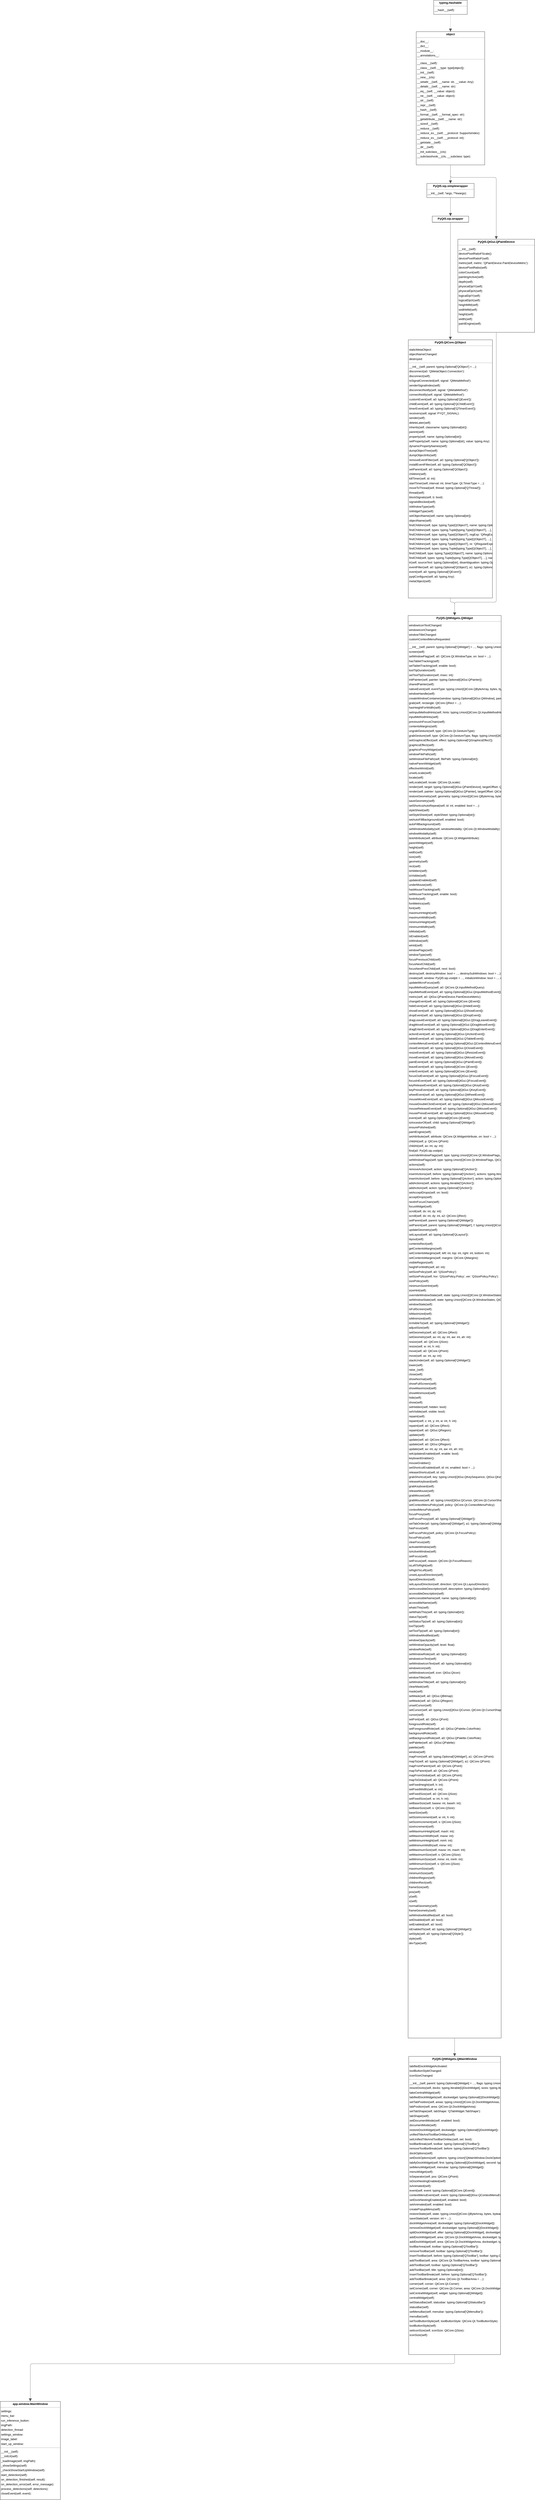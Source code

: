 <mxGraphModel dx="0" dy="0" grid="1" gridSize="10" guides="1" tooltips="1" connect="1" arrows="1" fold="1" page="0" pageScale="1" background="none" math="0" shadow="0">
  <root>
    <mxCell id="0" />
    <mxCell id="1" parent="0" />
    <mxCell id="node3" parent="1" vertex="1" value="&lt;p style=&quot;margin:0px;margin-top:4px;text-align:center;&quot;&gt;&lt;b&gt;PyQt5.QtCore.QObject&lt;/b&gt;&lt;/p&gt;&lt;hr size=&quot;1&quot;/&gt;&lt;p style=&quot;margin:0 0 0 4px;line-height:1.6;&quot;&gt; staticMetaObject: &lt;br/&gt; objectNameChanged: &lt;br/&gt; destroyed: &lt;/p&gt;&lt;hr size=&quot;1&quot;/&gt;&lt;p style=&quot;margin:0 0 0 4px;line-height:1.6;&quot;&gt; __init__(self, parent: typing.Optional[&amp;#39;QObject&amp;#39;] = ...): &lt;br/&gt; disconnect(a0: &amp;#39;QMetaObject.Connection&amp;#39;): &lt;br/&gt; disconnect(self): &lt;br/&gt; isSignalConnected(self, signal: &amp;#39;QMetaMethod&amp;#39;): &lt;br/&gt; senderSignalIndex(self): &lt;br/&gt; disconnectNotify(self, signal: &amp;#39;QMetaMethod&amp;#39;): &lt;br/&gt; connectNotify(self, signal: &amp;#39;QMetaMethod&amp;#39;): &lt;br/&gt; customEvent(self, a0: typing.Optional[&amp;#39;QEvent&amp;#39;]): &lt;br/&gt; childEvent(self, a0: typing.Optional[&amp;#39;QChildEvent&amp;#39;]): &lt;br/&gt; timerEvent(self, a0: typing.Optional[&amp;#39;QTimerEvent&amp;#39;]): &lt;br/&gt; receivers(self, signal: PYQT_SIGNAL): &lt;br/&gt; sender(self): &lt;br/&gt; deleteLater(self): &lt;br/&gt; inherits(self, classname: typing.Optional[str]): &lt;br/&gt; parent(self): &lt;br/&gt; property(self, name: typing.Optional[str]): &lt;br/&gt; setProperty(self, name: typing.Optional[str], value: typing.Any): &lt;br/&gt; dynamicPropertyNames(self): &lt;br/&gt; dumpObjectTree(self): &lt;br/&gt; dumpObjectInfo(self): &lt;br/&gt; removeEventFilter(self, a0: typing.Optional[&amp;#39;QObject&amp;#39;]): &lt;br/&gt; installEventFilter(self, a0: typing.Optional[&amp;#39;QObject&amp;#39;]): &lt;br/&gt; setParent(self, a0: typing.Optional[&amp;#39;QObject&amp;#39;]): &lt;br/&gt; children(self): &lt;br/&gt; killTimer(self, id: int): &lt;br/&gt; startTimer(self, interval: int, timerType: Qt.TimerType = ...): &lt;br/&gt; moveToThread(self, thread: typing.Optional[&amp;#39;QThread&amp;#39;]): &lt;br/&gt; thread(self): &lt;br/&gt; blockSignals(self, b: bool): &lt;br/&gt; signalsBlocked(self): &lt;br/&gt; isWindowType(self): &lt;br/&gt; isWidgetType(self): &lt;br/&gt; setObjectName(self, name: typing.Optional[str]): &lt;br/&gt; objectName(self): &lt;br/&gt; findChildren(self, type: typing.Type[QObjectT], name: typing.Optional[str] = ..., options: typing.Union[Qt.FindChildOptions, Qt.FindChildOption] = ...): &lt;br/&gt; findChildren(self, types: typing.Tuple[typing.Type[QObjectT], ...], name: typing.Optional[str] = ..., options: typing.Union[Qt.FindChildOptions, Qt.FindChildOption] = ...): &lt;br/&gt; findChildren(self, type: typing.Type[QObjectT], regExp: &amp;#39;QRegExp&amp;#39;, options: typing.Union[Qt.FindChildOptions, Qt.FindChildOption] = ...): &lt;br/&gt; findChildren(self, types: typing.Tuple[typing.Type[QObjectT], ...], regExp: &amp;#39;QRegExp&amp;#39;, options: typing.Union[Qt.FindChildOptions, Qt.FindChildOption] = ...): &lt;br/&gt; findChildren(self, type: typing.Type[QObjectT], re: &amp;#39;QRegularExpression&amp;#39;, options: typing.Union[Qt.FindChildOptions, Qt.FindChildOption] = ...): &lt;br/&gt; findChildren(self, types: typing.Tuple[typing.Type[QObjectT], ...], re: &amp;#39;QRegularExpression&amp;#39;, options: typing.Union[Qt.FindChildOptions, Qt.FindChildOption] = ...): &lt;br/&gt; findChild(self, type: typing.Type[QObjectT], name: typing.Optional[str] = ..., options: typing.Union[Qt.FindChildOptions, Qt.FindChildOption] = ...): &lt;br/&gt; findChild(self, types: typing.Tuple[typing.Type[QObjectT], ...], name: typing.Optional[str] = ..., options: typing.Union[Qt.FindChildOptions, Qt.FindChildOption] = ...): &lt;br/&gt; tr(self, sourceText: typing.Optional[str], disambiguation: typing.Optional[str] = ..., n: int = ...): &lt;br/&gt; eventFilter(self, a0: typing.Optional[&amp;#39;QObject&amp;#39;], a1: typing.Optional[&amp;#39;QEvent&amp;#39;]): &lt;br/&gt; event(self, a0: typing.Optional[&amp;#39;QEvent&amp;#39;]): &lt;br/&gt; pyqtConfigure(self, a0: typing.Any): &lt;br/&gt; metaObject(self): &lt;/p&gt;" style="verticalAlign=top;align=left;overflow=fill;fontSize=14;fontFamily=Helvetica;html=1;rounded=0;shadow=0;comic=0;labelBackgroundColor=none;strokeWidth=1;">
      <mxGeometry x="-139" y="1618" width="404" height="1240" as="geometry" />
    </mxCell>
    <mxCell id="node1" parent="1" vertex="1" value="&lt;p style=&quot;margin:0px;margin-top:4px;text-align:center;&quot;&gt;&lt;b&gt;PyQt5.QtGui.QPaintDevice&lt;/b&gt;&lt;/p&gt;&lt;hr size=&quot;1&quot;/&gt;&lt;p style=&quot;margin:0 0 0 4px;line-height:1.6;&quot;&gt; __init__(self): &lt;br/&gt; devicePixelRatioFScale(): &lt;br/&gt; devicePixelRatioF(self): &lt;br/&gt; metric(self, metric: &amp;#39;QPaintDevice.PaintDeviceMetric&amp;#39;): &lt;br/&gt; devicePixelRatio(self): &lt;br/&gt; colorCount(self): &lt;br/&gt; paintingActive(self): &lt;br/&gt; depth(self): &lt;br/&gt; physicalDpiY(self): &lt;br/&gt; physicalDpiX(self): &lt;br/&gt; logicalDpiY(self): &lt;br/&gt; logicalDpiX(self): &lt;br/&gt; heightMM(self): &lt;br/&gt; widthMM(self): &lt;br/&gt; height(self): &lt;br/&gt; width(self): &lt;br/&gt; paintEngine(self): &lt;/p&gt;" style="verticalAlign=top;align=left;overflow=fill;fontSize=14;fontFamily=Helvetica;html=1;rounded=0;shadow=0;comic=0;labelBackgroundColor=none;strokeWidth=1;">
      <mxGeometry x="99" y="1135" width="369" height="447" as="geometry" />
    </mxCell>
    <mxCell id="node7" parent="1" vertex="1" value="&lt;p style=&quot;margin:0px;margin-top:4px;text-align:center;&quot;&gt;&lt;b&gt;PyQt5.QtWidgets.QMainWindow&lt;/b&gt;&lt;/p&gt;&lt;hr size=&quot;1&quot;/&gt;&lt;p style=&quot;margin:0 0 0 4px;line-height:1.6;&quot;&gt; tabifiedDockWidgetActivated: &lt;br/&gt; toolButtonStyleChanged: &lt;br/&gt; iconSizeChanged: &lt;/p&gt;&lt;hr size=&quot;1&quot;/&gt;&lt;p style=&quot;margin:0 0 0 4px;line-height:1.6;&quot;&gt; __init__(self, parent: typing.Optional[QWidget] = ..., flags: typing.Union[QtCore.Qt.WindowFlags, QtCore.Qt.WindowType] = ...): &lt;br/&gt; resizeDocks(self, docks: typing.Iterable[QDockWidget], sizes: typing.Iterable[int], orientation: QtCore.Qt.Orientation): &lt;br/&gt; takeCentralWidget(self): &lt;br/&gt; tabifiedDockWidgets(self, dockwidget: typing.Optional[QDockWidget]): &lt;br/&gt; setTabPosition(self, areas: typing.Union[QtCore.Qt.DockWidgetAreas, QtCore.Qt.DockWidgetArea], tabPosition: &amp;#39;QTabWidget.TabPosition&amp;#39;): &lt;br/&gt; tabPosition(self, area: QtCore.Qt.DockWidgetArea): &lt;br/&gt; setTabShape(self, tabShape: &amp;#39;QTabWidget.TabShape&amp;#39;): &lt;br/&gt; tabShape(self): &lt;br/&gt; setDocumentMode(self, enabled: bool): &lt;br/&gt; documentMode(self): &lt;br/&gt; restoreDockWidget(self, dockwidget: typing.Optional[QDockWidget]): &lt;br/&gt; unifiedTitleAndToolBarOnMac(self): &lt;br/&gt; setUnifiedTitleAndToolBarOnMac(self, set: bool): &lt;br/&gt; toolBarBreak(self, toolbar: typing.Optional[&amp;#39;QToolBar&amp;#39;]): &lt;br/&gt; removeToolBarBreak(self, before: typing.Optional[&amp;#39;QToolBar&amp;#39;]): &lt;br/&gt; dockOptions(self): &lt;br/&gt; setDockOptions(self, options: typing.Union[&amp;#39;QMainWindow.DockOptions&amp;#39;, &amp;#39;QMainWindow.DockOption&amp;#39;]): &lt;br/&gt; tabifyDockWidget(self, first: typing.Optional[QDockWidget], second: typing.Optional[QDockWidget]): &lt;br/&gt; setMenuWidget(self, menubar: typing.Optional[QWidget]): &lt;br/&gt; menuWidget(self): &lt;br/&gt; isSeparator(self, pos: QtCore.QPoint): &lt;br/&gt; isDockNestingEnabled(self): &lt;br/&gt; isAnimated(self): &lt;br/&gt; event(self, event: typing.Optional[QtCore.QEvent]): &lt;br/&gt; contextMenuEvent(self, event: typing.Optional[QtGui.QContextMenuEvent]): &lt;br/&gt; setDockNestingEnabled(self, enabled: bool): &lt;br/&gt; setAnimated(self, enabled: bool): &lt;br/&gt; createPopupMenu(self): &lt;br/&gt; restoreState(self, state: typing.Union[QtCore.QByteArray, bytes, bytearray], version: int = ...): &lt;br/&gt; saveState(self, version: int = ...): &lt;br/&gt; dockWidgetArea(self, dockwidget: typing.Optional[QDockWidget]): &lt;br/&gt; removeDockWidget(self, dockwidget: typing.Optional[QDockWidget]): &lt;br/&gt; splitDockWidget(self, after: typing.Optional[QDockWidget], dockwidget: typing.Optional[QDockWidget], orientation: QtCore.Qt.Orientation): &lt;br/&gt; addDockWidget(self, area: QtCore.Qt.DockWidgetArea, dockwidget: typing.Optional[QDockWidget]): &lt;br/&gt; addDockWidget(self, area: QtCore.Qt.DockWidgetArea, dockwidget: typing.Optional[QDockWidget], orientation: QtCore.Qt.Orientation): &lt;br/&gt; toolBarArea(self, toolbar: typing.Optional[&amp;#39;QToolBar&amp;#39;]): &lt;br/&gt; removeToolBar(self, toolbar: typing.Optional[&amp;#39;QToolBar&amp;#39;]): &lt;br/&gt; insertToolBar(self, before: typing.Optional[&amp;#39;QToolBar&amp;#39;], toolbar: typing.Optional[&amp;#39;QToolBar&amp;#39;]): &lt;br/&gt; addToolBar(self, area: QtCore.Qt.ToolBarArea, toolbar: typing.Optional[&amp;#39;QToolBar&amp;#39;]): &lt;br/&gt; addToolBar(self, toolbar: typing.Optional[&amp;#39;QToolBar&amp;#39;]): &lt;br/&gt; addToolBar(self, title: typing.Optional[str]): &lt;br/&gt; insertToolBarBreak(self, before: typing.Optional[&amp;#39;QToolBar&amp;#39;]): &lt;br/&gt; addToolBarBreak(self, area: QtCore.Qt.ToolBarArea = ...): &lt;br/&gt; corner(self, corner: QtCore.Qt.Corner): &lt;br/&gt; setCorner(self, corner: QtCore.Qt.Corner, area: QtCore.Qt.DockWidgetArea): &lt;br/&gt; setCentralWidget(self, widget: typing.Optional[QWidget]): &lt;br/&gt; centralWidget(self): &lt;br/&gt; setStatusBar(self, statusbar: typing.Optional[&amp;#39;QStatusBar&amp;#39;]): &lt;br/&gt; statusBar(self): &lt;br/&gt; setMenuBar(self, menubar: typing.Optional[&amp;#39;QMenuBar&amp;#39;]): &lt;br/&gt; menuBar(self): &lt;br/&gt; setToolButtonStyle(self, toolButtonStyle: QtCore.Qt.ToolButtonStyle): &lt;br/&gt; toolButtonStyle(self): &lt;br/&gt; setIconSize(self, iconSize: QtCore.QSize): &lt;br/&gt; iconSize(self): &lt;/p&gt;" style="verticalAlign=top;align=left;overflow=fill;fontSize=14;fontFamily=Helvetica;html=1;rounded=0;shadow=0;comic=0;labelBackgroundColor=none;strokeWidth=1;">
      <mxGeometry x="-137" y="9862" width="441" height="1432" as="geometry" />
    </mxCell>
    <mxCell id="node0" parent="1" vertex="1" value="&lt;p style=&quot;margin:0px;margin-top:4px;text-align:center;&quot;&gt;&lt;b&gt;PyQt5.QtWidgets.QWidget&lt;/b&gt;&lt;/p&gt;&lt;hr size=&quot;1&quot;/&gt;&lt;p style=&quot;margin:0 0 0 4px;line-height:1.6;&quot;&gt; windowIconTextChanged: &lt;br/&gt; windowIconChanged: &lt;br/&gt; windowTitleChanged: &lt;br/&gt; customContextMenuRequested: &lt;/p&gt;&lt;hr size=&quot;1&quot;/&gt;&lt;p style=&quot;margin:0 0 0 4px;line-height:1.6;&quot;&gt; __init__(self, parent: typing.Optional[&amp;#39;QWidget&amp;#39;] = ..., flags: typing.Union[QtCore.Qt.WindowFlags, QtCore.Qt.WindowType] = ...): &lt;br/&gt; screen(self): &lt;br/&gt; setWindowFlag(self, a0: QtCore.Qt.WindowType, on: bool = ...): &lt;br/&gt; hasTabletTracking(self): &lt;br/&gt; setTabletTracking(self, enable: bool): &lt;br/&gt; toolTipDuration(self): &lt;br/&gt; setToolTipDuration(self, msec: int): &lt;br/&gt; initPainter(self, painter: typing.Optional[QtGui.QPainter]): &lt;br/&gt; sharedPainter(self): &lt;br/&gt; nativeEvent(self, eventType: typing.Union[QtCore.QByteArray, bytes, bytearray], message: typing.Optional[PyQt5.sip.voidptr]): &lt;br/&gt; windowHandle(self): &lt;br/&gt; createWindowContainer(window: typing.Optional[QtGui.QWindow], parent: typing.Optional[&amp;#39;QWidget&amp;#39;] = ..., flags: typing.Union[QtCore.Qt.WindowFlags, QtCore.Qt.WindowType] = ...): &lt;br/&gt; grab(self, rectangle: QtCore.QRect = ...): &lt;br/&gt; hasHeightForWidth(self): &lt;br/&gt; setInputMethodHints(self, hints: typing.Union[QtCore.Qt.InputMethodHints, QtCore.Qt.InputMethodHint]): &lt;br/&gt; inputMethodHints(self): &lt;br/&gt; previousInFocusChain(self): &lt;br/&gt; contentsMargins(self): &lt;br/&gt; ungrabGesture(self, type: QtCore.Qt.GestureType): &lt;br/&gt; grabGesture(self, type: QtCore.Qt.GestureType, flags: typing.Union[QtCore.Qt.GestureFlags, QtCore.Qt.GestureFlag] = ...): &lt;br/&gt; setGraphicsEffect(self, effect: typing.Optional[&amp;#39;QGraphicsEffect&amp;#39;]): &lt;br/&gt; graphicsEffect(self): &lt;br/&gt; graphicsProxyWidget(self): &lt;br/&gt; windowFilePath(self): &lt;br/&gt; setWindowFilePath(self, filePath: typing.Optional[str]): &lt;br/&gt; nativeParentWidget(self): &lt;br/&gt; effectiveWinId(self): &lt;br/&gt; unsetLocale(self): &lt;br/&gt; locale(self): &lt;br/&gt; setLocale(self, locale: QtCore.QLocale): &lt;br/&gt; render(self, target: typing.Optional[QtGui.QPaintDevice], targetOffset: QtCore.QPoint = ..., sourceRegion: QtGui.QRegion = ..., flags: typing.Union[&amp;#39;QWidget.RenderFlags&amp;#39;, &amp;#39;QWidget.RenderFlag&amp;#39;] = ...): &lt;br/&gt; render(self, painter: typing.Optional[QtGui.QPainter], targetOffset: QtCore.QPoint = ..., sourceRegion: QtGui.QRegion = ..., flags: typing.Union[&amp;#39;QWidget.RenderFlags&amp;#39;, &amp;#39;QWidget.RenderFlag&amp;#39;] = ...): &lt;br/&gt; restoreGeometry(self, geometry: typing.Union[QtCore.QByteArray, bytes, bytearray]): &lt;br/&gt; saveGeometry(self): &lt;br/&gt; setShortcutAutoRepeat(self, id: int, enabled: bool = ...): &lt;br/&gt; styleSheet(self): &lt;br/&gt; setStyleSheet(self, styleSheet: typing.Optional[str]): &lt;br/&gt; setAutoFillBackground(self, enabled: bool): &lt;br/&gt; autoFillBackground(self): &lt;br/&gt; setWindowModality(self, windowModality: QtCore.Qt.WindowModality): &lt;br/&gt; windowModality(self): &lt;br/&gt; testAttribute(self, attribute: QtCore.Qt.WidgetAttribute): &lt;br/&gt; parentWidget(self): &lt;br/&gt; height(self): &lt;br/&gt; width(self): &lt;br/&gt; size(self): &lt;br/&gt; geometry(self): &lt;br/&gt; rect(self): &lt;br/&gt; isHidden(self): &lt;br/&gt; isVisible(self): &lt;br/&gt; updatesEnabled(self): &lt;br/&gt; underMouse(self): &lt;br/&gt; hasMouseTracking(self): &lt;br/&gt; setMouseTracking(self, enable: bool): &lt;br/&gt; fontInfo(self): &lt;br/&gt; fontMetrics(self): &lt;br/&gt; font(self): &lt;br/&gt; maximumHeight(self): &lt;br/&gt; maximumWidth(self): &lt;br/&gt; minimumHeight(self): &lt;br/&gt; minimumWidth(self): &lt;br/&gt; isModal(self): &lt;br/&gt; isEnabled(self): &lt;br/&gt; isWindow(self): &lt;br/&gt; winId(self): &lt;br/&gt; windowFlags(self): &lt;br/&gt; windowType(self): &lt;br/&gt; focusPreviousChild(self): &lt;br/&gt; focusNextChild(self): &lt;br/&gt; focusNextPrevChild(self, next: bool): &lt;br/&gt; destroy(self, destroyWindow: bool = ..., destroySubWindows: bool = ...): &lt;br/&gt; create(self, window: PyQt5.sip.voidptr = ..., initializeWindow: bool = ..., destroyOldWindow: bool = ...): &lt;br/&gt; updateMicroFocus(self): &lt;br/&gt; inputMethodQuery(self, a0: QtCore.Qt.InputMethodQuery): &lt;br/&gt; inputMethodEvent(self, a0: typing.Optional[QtGui.QInputMethodEvent]): &lt;br/&gt; metric(self, a0: QtGui.QPaintDevice.PaintDeviceMetric): &lt;br/&gt; changeEvent(self, a0: typing.Optional[QtCore.QEvent]): &lt;br/&gt; hideEvent(self, a0: typing.Optional[QtGui.QHideEvent]): &lt;br/&gt; showEvent(self, a0: typing.Optional[QtGui.QShowEvent]): &lt;br/&gt; dropEvent(self, a0: typing.Optional[QtGui.QDropEvent]): &lt;br/&gt; dragLeaveEvent(self, a0: typing.Optional[QtGui.QDragLeaveEvent]): &lt;br/&gt; dragMoveEvent(self, a0: typing.Optional[QtGui.QDragMoveEvent]): &lt;br/&gt; dragEnterEvent(self, a0: typing.Optional[QtGui.QDragEnterEvent]): &lt;br/&gt; actionEvent(self, a0: typing.Optional[QtGui.QActionEvent]): &lt;br/&gt; tabletEvent(self, a0: typing.Optional[QtGui.QTabletEvent]): &lt;br/&gt; contextMenuEvent(self, a0: typing.Optional[QtGui.QContextMenuEvent]): &lt;br/&gt; closeEvent(self, a0: typing.Optional[QtGui.QCloseEvent]): &lt;br/&gt; resizeEvent(self, a0: typing.Optional[QtGui.QResizeEvent]): &lt;br/&gt; moveEvent(self, a0: typing.Optional[QtGui.QMoveEvent]): &lt;br/&gt; paintEvent(self, a0: typing.Optional[QtGui.QPaintEvent]): &lt;br/&gt; leaveEvent(self, a0: typing.Optional[QtCore.QEvent]): &lt;br/&gt; enterEvent(self, a0: typing.Optional[QtCore.QEvent]): &lt;br/&gt; focusOutEvent(self, a0: typing.Optional[QtGui.QFocusEvent]): &lt;br/&gt; focusInEvent(self, a0: typing.Optional[QtGui.QFocusEvent]): &lt;br/&gt; keyReleaseEvent(self, a0: typing.Optional[QtGui.QKeyEvent]): &lt;br/&gt; keyPressEvent(self, a0: typing.Optional[QtGui.QKeyEvent]): &lt;br/&gt; wheelEvent(self, a0: typing.Optional[QtGui.QWheelEvent]): &lt;br/&gt; mouseMoveEvent(self, a0: typing.Optional[QtGui.QMouseEvent]): &lt;br/&gt; mouseDoubleClickEvent(self, a0: typing.Optional[QtGui.QMouseEvent]): &lt;br/&gt; mouseReleaseEvent(self, a0: typing.Optional[QtGui.QMouseEvent]): &lt;br/&gt; mousePressEvent(self, a0: typing.Optional[QtGui.QMouseEvent]): &lt;br/&gt; event(self, a0: typing.Optional[QtCore.QEvent]): &lt;br/&gt; isAncestorOf(self, child: typing.Optional[&amp;#39;QWidget&amp;#39;]): &lt;br/&gt; ensurePolished(self): &lt;br/&gt; paintEngine(self): &lt;br/&gt; setAttribute(self, attribute: QtCore.Qt.WidgetAttribute, on: bool = ...): &lt;br/&gt; childAt(self, p: QtCore.QPoint): &lt;br/&gt; childAt(self, ax: int, ay: int): &lt;br/&gt; find(a0: PyQt5.sip.voidptr): &lt;br/&gt; overrideWindowFlags(self, type: typing.Union[QtCore.Qt.WindowFlags, QtCore.Qt.WindowType]): &lt;br/&gt; setWindowFlags(self, type: typing.Union[QtCore.Qt.WindowFlags, QtCore.Qt.WindowType]): &lt;br/&gt; actions(self): &lt;br/&gt; removeAction(self, action: typing.Optional[&amp;#39;QAction&amp;#39;]): &lt;br/&gt; insertActions(self, before: typing.Optional[&amp;#39;QAction&amp;#39;], actions: typing.Iterable[&amp;#39;QAction&amp;#39;]): &lt;br/&gt; insertAction(self, before: typing.Optional[&amp;#39;QAction&amp;#39;], action: typing.Optional[&amp;#39;QAction&amp;#39;]): &lt;br/&gt; addActions(self, actions: typing.Iterable[&amp;#39;QAction&amp;#39;]): &lt;br/&gt; addAction(self, action: typing.Optional[&amp;#39;QAction&amp;#39;]): &lt;br/&gt; setAcceptDrops(self, on: bool): &lt;br/&gt; acceptDrops(self): &lt;br/&gt; nextInFocusChain(self): &lt;br/&gt; focusWidget(self): &lt;br/&gt; scroll(self, dx: int, dy: int): &lt;br/&gt; scroll(self, dx: int, dy: int, a2: QtCore.QRect): &lt;br/&gt; setParent(self, parent: typing.Optional[&amp;#39;QWidget&amp;#39;]): &lt;br/&gt; setParent(self, parent: typing.Optional[&amp;#39;QWidget&amp;#39;], f: typing.Union[QtCore.Qt.WindowFlags, QtCore.Qt.WindowType]): &lt;br/&gt; updateGeometry(self): &lt;br/&gt; setLayout(self, a0: typing.Optional[&amp;#39;QLayout&amp;#39;]): &lt;br/&gt; layout(self): &lt;br/&gt; contentsRect(self): &lt;br/&gt; getContentsMargins(self): &lt;br/&gt; setContentsMargins(self, left: int, top: int, right: int, bottom: int): &lt;br/&gt; setContentsMargins(self, margins: QtCore.QMargins): &lt;br/&gt; visibleRegion(self): &lt;br/&gt; heightForWidth(self, a0: int): &lt;br/&gt; setSizePolicy(self, a0: &amp;#39;QSizePolicy&amp;#39;): &lt;br/&gt; setSizePolicy(self, hor: &amp;#39;QSizePolicy.Policy&amp;#39;, ver: &amp;#39;QSizePolicy.Policy&amp;#39;): &lt;br/&gt; sizePolicy(self): &lt;br/&gt; minimumSizeHint(self): &lt;br/&gt; sizeHint(self): &lt;br/&gt; overrideWindowState(self, state: typing.Union[QtCore.Qt.WindowStates, QtCore.Qt.WindowState]): &lt;br/&gt; setWindowState(self, state: typing.Union[QtCore.Qt.WindowStates, QtCore.Qt.WindowState]): &lt;br/&gt; windowState(self): &lt;br/&gt; isFullScreen(self): &lt;br/&gt; isMaximized(self): &lt;br/&gt; isMinimized(self): &lt;br/&gt; isVisibleTo(self, a0: typing.Optional[&amp;#39;QWidget&amp;#39;]): &lt;br/&gt; adjustSize(self): &lt;br/&gt; setGeometry(self, a0: QtCore.QRect): &lt;br/&gt; setGeometry(self, ax: int, ay: int, aw: int, ah: int): &lt;br/&gt; resize(self, a0: QtCore.QSize): &lt;br/&gt; resize(self, w: int, h: int): &lt;br/&gt; move(self, a0: QtCore.QPoint): &lt;br/&gt; move(self, ax: int, ay: int): &lt;br/&gt; stackUnder(self, a0: typing.Optional[&amp;#39;QWidget&amp;#39;]): &lt;br/&gt; lower(self): &lt;br/&gt; raise_(self): &lt;br/&gt; close(self): &lt;br/&gt; showNormal(self): &lt;br/&gt; showFullScreen(self): &lt;br/&gt; showMaximized(self): &lt;br/&gt; showMinimized(self): &lt;br/&gt; hide(self): &lt;br/&gt; show(self): &lt;br/&gt; setHidden(self, hidden: bool): &lt;br/&gt; setVisible(self, visible: bool): &lt;br/&gt; repaint(self): &lt;br/&gt; repaint(self, x: int, y: int, w: int, h: int): &lt;br/&gt; repaint(self, a0: QtCore.QRect): &lt;br/&gt; repaint(self, a0: QtGui.QRegion): &lt;br/&gt; update(self): &lt;br/&gt; update(self, a0: QtCore.QRect): &lt;br/&gt; update(self, a0: QtGui.QRegion): &lt;br/&gt; update(self, ax: int, ay: int, aw: int, ah: int): &lt;br/&gt; setUpdatesEnabled(self, enable: bool): &lt;br/&gt; keyboardGrabber(): &lt;br/&gt; mouseGrabber(): &lt;br/&gt; setShortcutEnabled(self, id: int, enabled: bool = ...): &lt;br/&gt; releaseShortcut(self, id: int): &lt;br/&gt; grabShortcut(self, key: typing.Union[QtGui.QKeySequence, QtGui.QKeySequence.StandardKey, typing.Optional[str], int], context: QtCore.Qt.ShortcutContext = ...): &lt;br/&gt; releaseKeyboard(self): &lt;br/&gt; grabKeyboard(self): &lt;br/&gt; releaseMouse(self): &lt;br/&gt; grabMouse(self): &lt;br/&gt; grabMouse(self, a0: typing.Union[QtGui.QCursor, QtCore.Qt.CursorShape]): &lt;br/&gt; setContextMenuPolicy(self, policy: QtCore.Qt.ContextMenuPolicy): &lt;br/&gt; contextMenuPolicy(self): &lt;br/&gt; focusProxy(self): &lt;br/&gt; setFocusProxy(self, a0: typing.Optional[&amp;#39;QWidget&amp;#39;]): &lt;br/&gt; setTabOrder(a0: typing.Optional[&amp;#39;QWidget&amp;#39;], a1: typing.Optional[&amp;#39;QWidget&amp;#39;]): &lt;br/&gt; hasFocus(self): &lt;br/&gt; setFocusPolicy(self, policy: QtCore.Qt.FocusPolicy): &lt;br/&gt; focusPolicy(self): &lt;br/&gt; clearFocus(self): &lt;br/&gt; activateWindow(self): &lt;br/&gt; isActiveWindow(self): &lt;br/&gt; setFocus(self): &lt;br/&gt; setFocus(self, reason: QtCore.Qt.FocusReason): &lt;br/&gt; isLeftToRight(self): &lt;br/&gt; isRightToLeft(self): &lt;br/&gt; unsetLayoutDirection(self): &lt;br/&gt; layoutDirection(self): &lt;br/&gt; setLayoutDirection(self, direction: QtCore.Qt.LayoutDirection): &lt;br/&gt; setAccessibleDescription(self, description: typing.Optional[str]): &lt;br/&gt; accessibleDescription(self): &lt;br/&gt; setAccessibleName(self, name: typing.Optional[str]): &lt;br/&gt; accessibleName(self): &lt;br/&gt; whatsThis(self): &lt;br/&gt; setWhatsThis(self, a0: typing.Optional[str]): &lt;br/&gt; statusTip(self): &lt;br/&gt; setStatusTip(self, a0: typing.Optional[str]): &lt;br/&gt; toolTip(self): &lt;br/&gt; setToolTip(self, a0: typing.Optional[str]): &lt;br/&gt; isWindowModified(self): &lt;br/&gt; windowOpacity(self): &lt;br/&gt; setWindowOpacity(self, level: float): &lt;br/&gt; windowRole(self): &lt;br/&gt; setWindowRole(self, a0: typing.Optional[str]): &lt;br/&gt; windowIconText(self): &lt;br/&gt; setWindowIconText(self, a0: typing.Optional[str]): &lt;br/&gt; windowIcon(self): &lt;br/&gt; setWindowIcon(self, icon: QtGui.QIcon): &lt;br/&gt; windowTitle(self): &lt;br/&gt; setWindowTitle(self, a0: typing.Optional[str]): &lt;br/&gt; clearMask(self): &lt;br/&gt; mask(self): &lt;br/&gt; setMask(self, a0: QtGui.QBitmap): &lt;br/&gt; setMask(self, a0: QtGui.QRegion): &lt;br/&gt; unsetCursor(self): &lt;br/&gt; setCursor(self, a0: typing.Union[QtGui.QCursor, QtCore.Qt.CursorShape]): &lt;br/&gt; cursor(self): &lt;br/&gt; setFont(self, a0: QtGui.QFont): &lt;br/&gt; foregroundRole(self): &lt;br/&gt; setForegroundRole(self, a0: QtGui.QPalette.ColorRole): &lt;br/&gt; backgroundRole(self): &lt;br/&gt; setBackgroundRole(self, a0: QtGui.QPalette.ColorRole): &lt;br/&gt; setPalette(self, a0: QtGui.QPalette): &lt;br/&gt; palette(self): &lt;br/&gt; window(self): &lt;br/&gt; mapFrom(self, a0: typing.Optional[&amp;#39;QWidget&amp;#39;], a1: QtCore.QPoint): &lt;br/&gt; mapTo(self, a0: typing.Optional[&amp;#39;QWidget&amp;#39;], a1: QtCore.QPoint): &lt;br/&gt; mapFromParent(self, a0: QtCore.QPoint): &lt;br/&gt; mapToParent(self, a0: QtCore.QPoint): &lt;br/&gt; mapFromGlobal(self, a0: QtCore.QPoint): &lt;br/&gt; mapToGlobal(self, a0: QtCore.QPoint): &lt;br/&gt; setFixedHeight(self, h: int): &lt;br/&gt; setFixedWidth(self, w: int): &lt;br/&gt; setFixedSize(self, a0: QtCore.QSize): &lt;br/&gt; setFixedSize(self, w: int, h: int): &lt;br/&gt; setBaseSize(self, basew: int, baseh: int): &lt;br/&gt; setBaseSize(self, s: QtCore.QSize): &lt;br/&gt; baseSize(self): &lt;br/&gt; setSizeIncrement(self, w: int, h: int): &lt;br/&gt; setSizeIncrement(self, s: QtCore.QSize): &lt;br/&gt; sizeIncrement(self): &lt;br/&gt; setMaximumHeight(self, maxh: int): &lt;br/&gt; setMaximumWidth(self, maxw: int): &lt;br/&gt; setMinimumHeight(self, minh: int): &lt;br/&gt; setMinimumWidth(self, minw: int): &lt;br/&gt; setMaximumSize(self, maxw: int, maxh: int): &lt;br/&gt; setMaximumSize(self, s: QtCore.QSize): &lt;br/&gt; setMinimumSize(self, minw: int, minh: int): &lt;br/&gt; setMinimumSize(self, s: QtCore.QSize): &lt;br/&gt; maximumSize(self): &lt;br/&gt; minimumSize(self): &lt;br/&gt; childrenRegion(self): &lt;br/&gt; childrenRect(self): &lt;br/&gt; frameSize(self): &lt;br/&gt; pos(self): &lt;br/&gt; y(self): &lt;br/&gt; x(self): &lt;br/&gt; normalGeometry(self): &lt;br/&gt; frameGeometry(self): &lt;br/&gt; setWindowModified(self, a0: bool): &lt;br/&gt; setDisabled(self, a0: bool): &lt;br/&gt; setEnabled(self, a0: bool): &lt;br/&gt; isEnabledTo(self, a0: typing.Optional[&amp;#39;QWidget&amp;#39;]): &lt;br/&gt; setStyle(self, a0: typing.Optional[&amp;#39;QStyle&amp;#39;]): &lt;br/&gt; style(self): &lt;br/&gt; devType(self): &lt;/p&gt;" style="verticalAlign=top;align=left;overflow=fill;fontSize=14;fontFamily=Helvetica;html=1;rounded=0;shadow=0;comic=0;labelBackgroundColor=none;strokeWidth=1;">
      <mxGeometry x="-140" y="2942" width="447" height="6832" as="geometry" />
    </mxCell>
    <mxCell id="node2" parent="1" vertex="1" value="&lt;p style=&quot;margin:0px;margin-top:4px;text-align:center;&quot;&gt;&lt;b&gt;PyQt5.sip.simplewrapper&lt;/b&gt;&lt;/p&gt;&lt;hr size=&quot;1&quot;/&gt;&lt;p style=&quot;margin:0 0 0 4px;line-height:1.6;&quot;&gt; __init__(self, *args, **kwargs): &lt;/p&gt;" style="verticalAlign=top;align=left;overflow=fill;fontSize=14;fontFamily=Helvetica;html=1;rounded=0;shadow=0;comic=0;labelBackgroundColor=none;strokeWidth=1;">
      <mxGeometry x="-50" y="867" width="227" height="68" as="geometry" />
    </mxCell>
    <mxCell id="node4" parent="1" vertex="1" value="&lt;p style=&quot;margin:0px;margin-top:4px;text-align:center;&quot;&gt;&lt;b&gt;PyQt5.sip.wrapper&lt;/b&gt;&lt;/p&gt;&lt;hr size=&quot;1&quot;/&gt;" style="verticalAlign=top;align=left;overflow=fill;fontSize=14;fontFamily=Helvetica;html=1;rounded=0;shadow=0;comic=0;labelBackgroundColor=none;strokeWidth=1;">
      <mxGeometry x="-24" y="1024" width="175" height="30" as="geometry" />
    </mxCell>
    <mxCell id="node8" parent="1" vertex="1" value="&lt;p style=&quot;margin:0px;margin-top:4px;text-align:center;&quot;&gt;&lt;b&gt;app.window.MainWindow&lt;/b&gt;&lt;/p&gt;&lt;hr size=&quot;1&quot;/&gt;&lt;p style=&quot;margin:0 0 0 4px;line-height:1.6;&quot;&gt; settings: &lt;br/&gt; menu_bar: &lt;br/&gt; run_inference_button: &lt;br/&gt; imgPath: &lt;br/&gt; detection_thread: &lt;br/&gt; settings_window: &lt;br/&gt; image_label: &lt;br/&gt; start_up_window: &lt;/p&gt;&lt;hr size=&quot;1&quot;/&gt;&lt;p style=&quot;margin:0 0 0 4px;line-height:1.6;&quot;&gt; __init__(self): &lt;br/&gt; __initUI(self): &lt;br/&gt; _loadImage(self, imgPath): &lt;br/&gt; _showSettings(self): &lt;br/&gt; _checkShowStartUpWindow(self): &lt;br/&gt; start_detection(self): &lt;br/&gt; on_detection_finished(self, result): &lt;br/&gt; on_detection_error(self, error_message): &lt;br/&gt; process_detections(self, detections): &lt;br/&gt; closeEvent(self, event): &lt;/p&gt;" style="verticalAlign=top;align=left;overflow=fill;fontSize=14;fontFamily=Helvetica;html=1;rounded=0;shadow=0;comic=0;labelBackgroundColor=none;strokeWidth=1;">
      <mxGeometry x="-2099" y="11519" width="289" height="472" as="geometry" />
    </mxCell>
    <mxCell id="node5" parent="1" vertex="1" value="&lt;p style=&quot;margin:0px;margin-top:4px;text-align:center;&quot;&gt;&lt;b&gt;object&lt;/b&gt;&lt;/p&gt;&lt;hr size=&quot;1&quot;/&gt;&lt;p style=&quot;margin:0 0 0 4px;line-height:1.6;&quot;&gt; __doc__: &lt;br/&gt; __dict__: &lt;br/&gt; __module__: &lt;br/&gt; __annotations__: &lt;/p&gt;&lt;hr size=&quot;1&quot;/&gt;&lt;p style=&quot;margin:0 0 0 4px;line-height:1.6;&quot;&gt; __class__(self): &lt;br/&gt; __class__(self, __type: type[object]): &lt;br/&gt; __init__(self): &lt;br/&gt; __new__(cls): &lt;br/&gt; __setattr__(self, __name: str, __value: Any): &lt;br/&gt; __delattr__(self, __name: str): &lt;br/&gt; __eq__(self, __value: object): &lt;br/&gt; __ne__(self, __value: object): &lt;br/&gt; __str__(self): &lt;br/&gt; __repr__(self): &lt;br/&gt; __hash__(self): &lt;br/&gt; __format__(self, __format_spec: str): &lt;br/&gt; __getattribute__(self, __name: str): &lt;br/&gt; __sizeof__(self): &lt;br/&gt; __reduce__(self): &lt;br/&gt; __reduce_ex__(self, __protocol: SupportsIndex): &lt;br/&gt; __reduce_ex__(self, __protocol: int): &lt;br/&gt; __getstate__(self): &lt;br/&gt; __dir__(self): &lt;br/&gt; __init_subclass__(cls): &lt;br/&gt; __subclasshook__(cls, __subclass: type): &lt;/p&gt;" style="verticalAlign=top;align=left;overflow=fill;fontSize=14;fontFamily=Helvetica;html=1;rounded=0;shadow=0;comic=0;labelBackgroundColor=none;strokeWidth=1;">
      <mxGeometry x="-101" y="138" width="329" height="640" as="geometry" />
    </mxCell>
    <mxCell id="node6" parent="1" vertex="1" value="&lt;p style=&quot;margin:0px;margin-top:4px;text-align:center;&quot;&gt;&lt;b&gt;typing.Hashable&lt;/b&gt;&lt;/p&gt;&lt;hr size=&quot;1&quot;/&gt;&lt;p style=&quot;margin:0 0 0 4px;line-height:1.6;&quot;&gt; __hash__(self): &lt;/p&gt;" style="verticalAlign=top;align=left;overflow=fill;fontSize=14;fontFamily=Helvetica;html=1;rounded=0;shadow=0;comic=0;labelBackgroundColor=none;strokeWidth=1;">
      <mxGeometry x="-17" y="-13" width="161" height="68" as="geometry" />
    </mxCell>
    <mxCell id="edge1" edge="1" value="" parent="1" source="node3" target="node4" style="html=1;rounded=1;edgeStyle=orthogonalEdgeStyle;dashed=0;startArrow=block;startSize=12;endArrow=none;strokeColor=#595959;exitX=0.500;exitY=0.000;exitDx=0;exitDy=0;entryX=0.500;entryY=1.001;entryDx=0;entryDy=0;">
      <mxGeometry width="50" height="50" relative="1" as="geometry">
        <Array as="points" />
      </mxGeometry>
    </mxCell>
    <mxCell id="edge8" edge="1" value="" parent="1" source="node1" target="node5" style="html=1;rounded=1;edgeStyle=orthogonalEdgeStyle;dashed=0;startArrow=block;startSize=12;endArrow=none;strokeColor=#595959;exitX=0.500;exitY=0.000;exitDx=0;exitDy=0;entryX=0.500;entryY=1.000;entryDx=0;entryDy=0;">
      <mxGeometry width="50" height="50" relative="1" as="geometry">
        <Array as="points">
          <mxPoint x="283" y="838" />
          <mxPoint x="63" y="838" />
        </Array>
      </mxGeometry>
    </mxCell>
    <mxCell id="edge4" edge="1" value="" parent="1" source="node7" target="node0" style="html=1;rounded=1;edgeStyle=orthogonalEdgeStyle;dashed=0;startArrow=block;startSize=12;endArrow=none;strokeColor=#595959;exitX=0.500;exitY=0.000;exitDx=0;exitDy=0;entryX=0.500;entryY=1.000;entryDx=0;entryDy=0;">
      <mxGeometry width="50" height="50" relative="1" as="geometry">
        <Array as="points" />
      </mxGeometry>
    </mxCell>
    <mxCell id="edge6" edge="1" value="" parent="1" source="node0" target="node3" style="html=1;rounded=1;edgeStyle=orthogonalEdgeStyle;dashed=0;startArrow=block;startSize=12;endArrow=none;strokeColor=#595959;exitX=0.500;exitY=0.000;exitDx=0;exitDy=0;entryX=0.500;entryY=1.000;entryDx=0;entryDy=0;">
      <mxGeometry width="50" height="50" relative="1" as="geometry">
        <Array as="points">
          <mxPoint x="83" y="2878" />
          <mxPoint x="63" y="2878" />
        </Array>
      </mxGeometry>
    </mxCell>
    <mxCell id="edge7" edge="1" value="" parent="1" source="node0" target="node1" style="html=1;rounded=1;edgeStyle=orthogonalEdgeStyle;dashed=0;startArrow=block;startSize=12;endArrow=none;strokeColor=#595959;exitX=0.500;exitY=0.000;exitDx=0;exitDy=0;entryX=0.500;entryY=1.000;entryDx=0;entryDy=0;">
      <mxGeometry width="50" height="50" relative="1" as="geometry">
        <Array as="points">
          <mxPoint x="83" y="2878" />
          <mxPoint x="283" y="2878" />
        </Array>
      </mxGeometry>
    </mxCell>
    <mxCell id="edge0" edge="1" value="" parent="1" source="node2" target="node5" style="html=1;rounded=1;edgeStyle=orthogonalEdgeStyle;dashed=0;startArrow=block;startSize=12;endArrow=none;strokeColor=#595959;exitX=0.500;exitY=0.001;exitDx=0;exitDy=0;entryX=0.500;entryY=1.000;entryDx=0;entryDy=0;">
      <mxGeometry width="50" height="50" relative="1" as="geometry">
        <Array as="points" />
      </mxGeometry>
    </mxCell>
    <mxCell id="edge2" edge="1" value="" parent="1" source="node4" target="node2" style="html=1;rounded=1;edgeStyle=orthogonalEdgeStyle;dashed=0;startArrow=block;startSize=12;endArrow=none;strokeColor=#595959;exitX=0.500;exitY=0.002;exitDx=0;exitDy=0;entryX=0.500;entryY=1.001;entryDx=0;entryDy=0;">
      <mxGeometry width="50" height="50" relative="1" as="geometry">
        <Array as="points" />
      </mxGeometry>
    </mxCell>
    <mxCell id="edge5" edge="1" value="" parent="1" source="node8" target="node7" style="html=1;rounded=1;edgeStyle=orthogonalEdgeStyle;dashed=0;startArrow=block;startSize=12;endArrow=none;strokeColor=#595959;exitX=0.500;exitY=0.000;exitDx=0;exitDy=0;entryX=0.500;entryY=1.000;entryDx=0;entryDy=0;">
      <mxGeometry width="50" height="50" relative="1" as="geometry">
        <Array as="points">
          <mxPoint x="-1955" y="11338" />
          <mxPoint x="83" y="11338" />
        </Array>
      </mxGeometry>
    </mxCell>
    <mxCell id="edge3" edge="1" value="" parent="1" source="node5" target="node6" style="html=1;rounded=1;edgeStyle=orthogonalEdgeStyle;dashed=1;startArrow=block;startSize=12;endArrow=none;strokeColor=#595959;exitX=0.500;exitY=0.000;exitDx=0;exitDy=0;entryX=0.500;entryY=1.001;entryDx=0;entryDy=0;">
      <mxGeometry width="50" height="50" relative="1" as="geometry">
        <Array as="points" />
      </mxGeometry>
    </mxCell>
  </root>
</mxGraphModel>